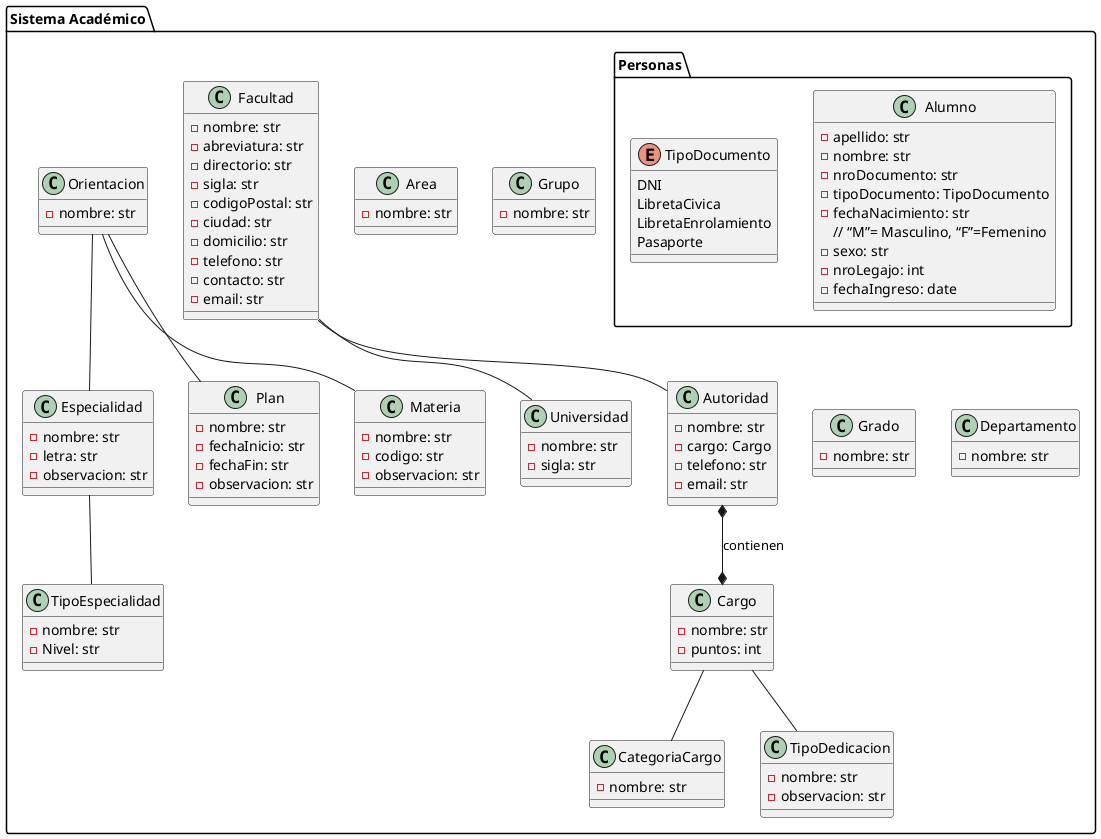     @startuml Diagrama de Clases de sysacad
    package "Sistema Académico"{
        package "Personas"{
            class Alumno {
                - apellido: str
                - nombre: str
                - nroDocumento: str
                - tipoDocumento: TipoDocumento
                - fechaNacimiento: str
                // “M”= Masculino, “F”=Femenino
                - sexo: str
                - nroLegajo: int
                - fechaIngreso: date
            }

            enum TipoDocumento {
                DNI
                LibretaCivica
                LibretaEnrolamiento
                Pasaporte
            }
        }

        class Universidad {
            -nombre: str
            -sigla: str
        }

        class Facultad {
            -nombre: str
            -abreviatura: str
            -directorio: str
            -sigla: str
            -codigoPostal: str
            -ciudad: str
            -domicilio: str
            -telefono: str
            -contacto: str
            -email: str
        }

        class Autoridad {
            -nombre: str
            -cargo: Cargo
            -telefono: str
            -email: str
        }

        class Area {
            - nombre: str
        }

        class Especialidad {
            - nombre: str
            - letra: str
            - observacion: str
        }

        class TipoEspecialidad {
            - nombre: str
            - Nivel: str
        }

        class Grupo {
            - nombre: str
        }

        class Plan {
            - nombre: str
            - fechaInicio: str
            - fechaFin: str
            - observacion: str
        }

        class Orientacion {
            - nombre: str
        }

        class Grado {
            - nombre: str
        }

        class Cargo {
            - nombre: str
            - puntos: int
            
        }
        
        class CategoriaCargo {
            - nombre: str
        } 
    
        class Materia {
            - nombre: str
            - codigo: str
            - observacion: str
        }

        class TipoDedicacion {
            - nombre: str
            - observacion: str
        }

        class Departamento {
            - nombre: str
        }


        Orientacion -- Especialidad
        Orientacion -- Plan
        Orientacion -- Materia
        Especialidad -- TipoEspecialidad
        Facultad -- Autoridad
        Facultad -- Universidad
        Autoridad *--* Cargo : contienen
        Cargo -- CategoriaCargo
        Cargo -- TipoDedicacion
    }
    @enduml